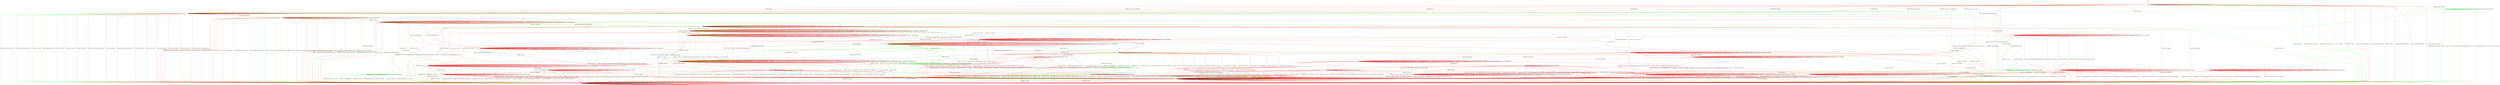 digraph "" {
	graph ["Incoming time"=0.08094048500061035,
		"Outgoing time"=0.15186810493469238,
		Output="{'States': 36, 'Transitions': 837, 'Filename': '../results/ssh/OpenSSH-DropBear-z3-5.dot'}",
		Reference="{'States': 32, 'Transitions': 683, 'Filename': '../subjects/ssh/OpenSSH.dot'}",
		Solver=z3,
		Updated="{'States': 18, 'Transitions': 222, 'Filename': '../subjects/ssh/DropBear.dot'}",
		"f-measure"=0.15027624309392265,
		precision=0.3063063063063063,
		recall=0.09956076134699854
	];
	a -> a	[key=0,
		label="CH_CLOSE / CH_NONE"];
	a -> a	[key=1,
		label="CH_REQUEST_PTY / CH_NONE"];
	a -> a	[key=2,
		label="CH_EOF / CH_NONE"];
	a -> a	[key=3,
		label="CH_DATA / CH_NONE"];
	a -> a	[key=4,
		color=red,
		label="CH_WINDOW_ADJUST / CH_NONE"];
	a -> a	[key=5,
		color=red,
		label="CH_EXTENDED_DATA / CH_NONE"];
	a -> d	[key=0,
		color=green,
		label="CH_OPEN / KEXINIT"];
	a -> d	[key=1,
		color=red,
		label="CH_OPEN / KEXINIT+DISCONNECT"];
	a -> i	[key=0,
		label="KEXINIT / KEXINIT"];
	a -> i	[key=1,
		color=green,
		label="KEX30 / KEXINIT+UNIMPLEMENTED"];
	a -> i	[key=2,
		color=green,
		label="NEWKEYS / KEXINIT+UNIMPLEMENTED"];
	a -> i	[key=3,
		color=red,
		label="SERVICE_REQUEST_AUTH / KEXINIT"];
	a -> i	[key=4,
		color=red,
		label="DEBUG / KEXINIT"];
	a -> i	[key=5,
		color=red,
		label="SERVICE_REQUEST_CONN / KEXINIT"];
	a -> i	[key=6,
		color=red,
		label="KEX30 / KEXINIT"];
	a -> i	[key=7,
		color=red,
		label="IGNORE / KEXINIT"];
	a -> i	[key=8,
		color=red,
		label="UNIMPLEMENTED / KEXINIT"];
	a -> j	[key=0,
		color=red,
		label="REKEY / KEXINIT|KEX31+NEWKEYS|NO_RESP"];
	a -> k	[key=0,
		color=green,
		label="UA_PK_NOK / KEXINIT"];
	a -> k	[key=1,
		color=green,
		label="SERVICE_REQUEST_AUTH / KEXINIT"];
	a -> k	[key=2,
		color=green,
		label="SERVICE_REQUEST_CONN / KEXINIT"];
	a -> k	[key=3,
		color=green,
		label="UA_PK_OK / KEXINIT"];
	a -> k	[key=4,
		color=red,
		label="DISCONNECT / KEXINIT"];
	a -> k	[key=5,
		color=red,
		label="UA_PK_OK / KEXINIT+DISCONNECT"];
	a -> k	[key=6,
		color=red,
		label="UA_NONE / KEXINIT+DISCONNECT"];
	a -> k	[key=7,
		color=red,
		label="NEWKEYS / KEXINIT"];
	a -> k	[key=8,
		color=red,
		label="UA_PK_NOK / KEXINIT+DISCONNECT"];
	a -> k	[key=9,
		color=red,
		label="UA_PW_OK / KEXINIT+DISCONNECT"];
	a -> k	[key=10,
		color=red,
		label="UA_PW_NOK / KEXINIT+DISCONNECT"];
	o	[color=green];
	a -> o	[key=0,
		color=green,
		label="KEXINIT_PROCEED / KEXINIT"];
	b -> a	[key=0];
	c -> c	[key=0,
		label="CH_CLOSE / CH_NONE"];
	c -> c	[key=1,
		label="CH_REQUEST_PTY / CH_NONE"];
	c -> c	[key=2,
		label="CH_EOF / CH_NONE"];
	c -> c	[key=3,
		label="CH_DATA / CH_NONE"];
	c -> c	[key=4,
		color=green,
		label="KEX30 / UNIMPLEMENTED"];
	c -> c	[key=5,
		color=red,
		label="CH_WINDOW_ADJUST / CH_NONE"];
	c -> c	[key=6,
		color=red,
		label="DEBUG / NO_RESP"];
	c -> c	[key=7,
		color=red,
		label="CH_EXTENDED_DATA / CH_NONE"];
	c -> c	[key=8,
		color=red,
		label="IGNORE / NO_RESP"];
	c -> c	[key=9,
		color=red,
		label="UNIMPLEMENTED / NO_RESP"];
	c -> d	[key=0,
		color=green,
		label="CH_OPEN / NO_CONN"];
	c -> d	[key=1,
		color=red,
		label="CH_OPEN / DISCONNECT"];
	c -> j	[key=0,
		label="NEWKEYS / NO_RESP"];
	c -> k	[key=0,
		color=green,
		label="UA_PK_NOK / NO_CONN"];
	c -> k	[key=1,
		color=green,
		label="SERVICE_REQUEST_AUTH / NO_CONN"];
	c -> k	[key=2,
		color=green,
		label="SERVICE_REQUEST_CONN / NO_CONN"];
	c -> k	[key=3,
		color=green,
		label="UA_PK_OK / NO_CONN"];
	c -> k	[key=4,
		color=green,
		label="KEXINIT_PROCEED / NO_CONN"];
	c -> k	[key=5,
		color=green,
		label="KEXINIT / NO_CONN"];
	c -> k	[key=6,
		color=red,
		label="DISCONNECT / NO_CONN"];
	c -> k	[key=7,
		color=red,
		label="KEXINIT / DISCONNECT"];
	c -> k	[key=8,
		color=red,
		label="SERVICE_REQUEST_AUTH / DISCONNECT"];
	c -> k	[key=9,
		color=red,
		label="UA_PK_OK / DISCONNECT"];
	c -> k	[key=10,
		color=red,
		label="SERVICE_REQUEST_CONN / DISCONNECT"];
	c -> k	[key=11,
		color=red,
		label="UA_NONE / DISCONNECT"];
	c -> k	[key=12,
		color=red,
		label="UA_PK_NOK / DISCONNECT"];
	c -> k	[key=13,
		color=red,
		label="KEX30 / DISCONNECT"];
	c -> k	[key=14,
		color=red,
		label="UA_PW_OK / DISCONNECT"];
	c -> k	[key=15,
		color=red,
		label="UA_PW_NOK / DISCONNECT"];
	c -> k	[key=16,
		color=red,
		label="REKEY / DISCONNECT|NO_CONN|NO_CONN"];
	d -> d	[key=0,
		label="KEXINIT / NO_CONN"];
	d -> d	[key=1,
		label="SERVICE_REQUEST_AUTH / NO_CONN"];
	d -> d	[key=2,
		label="UA_PK_OK / NO_CONN"];
	d -> d	[key=3,
		label="SERVICE_REQUEST_CONN / NO_CONN"];
	d -> d	[key=4,
		label="NEWKEYS / NO_CONN"];
	d -> d	[key=5,
		label="UA_PK_NOK / NO_CONN"];
	d -> d	[key=6,
		label="CH_OPEN / CH_MAX"];
	d -> d	[key=7,
		label="CH_REQUEST_PTY / NO_CONN"];
	d -> d	[key=8,
		label="KEX30 / NO_CONN"];
	d -> d	[key=9,
		label="CH_EOF / NO_CONN"];
	d -> d	[key=10,
		label="CH_DATA / NO_CONN"];
	d -> d	[key=11,
		color=green,
		label="KEXINIT_PROCEED / NO_CONN"];
	d -> d	[key=12,
		color=red,
		label="DISCONNECT / NO_CONN"];
	d -> d	[key=13,
		color=red,
		label="CH_WINDOW_ADJUST / NO_CONN"];
	d -> d	[key=14,
		color=red,
		label="DEBUG / NO_CONN"];
	d -> d	[key=15,
		color=red,
		label="UA_NONE / NO_CONN"];
	d -> d	[key=16,
		color=red,
		label="CH_EXTENDED_DATA / NO_CONN"];
	d -> d	[key=17,
		color=red,
		label="IGNORE / NO_CONN"];
	d -> d	[key=18,
		color=red,
		label="UNIMPLEMENTED / NO_CONN"];
	d -> d	[key=19,
		color=red,
		label="UA_PW_OK / NO_CONN"];
	d -> d	[key=20,
		color=red,
		label="UA_PW_NOK / NO_CONN"];
	d -> d	[key=21,
		color=red,
		label="REKEY / NO_CONN|NO_CONN|NO_CONN"];
	d -> k	[key=0,
		label="CH_CLOSE / NO_CONN"];
	e -> d	[key=0,
		label="NEWKEYS / NO_CONN"];
	e -> d	[key=1,
		color=green,
		label="KEX30 / NO_CONN"];
	e -> d	[key=2,
		color=red,
		label="DISCONNECT / NO_CONN"];
	e -> e	[key=0,
		label="CH_OPEN / CH_MAX"];
	e -> e	[key=1,
		label="CH_DATA / NO_RESP"];
	e -> e	[key=2,
		color=green,
		label="UA_PK_NOK / NO_RESP"];
	e -> e	[key=3,
		color=green,
		label="SERVICE_REQUEST_AUTH / SERVICE_ACCEPT"];
	e -> e	[key=4,
		color=green,
		label="SERVICE_REQUEST_CONN / SERVICE_ACCEPT"];
	e -> e	[key=5,
		color=green,
		label="UA_PK_OK / NO_RESP"];
	e -> e	[key=6,
		color=red,
		label="SERVICE_REQUEST_AUTH / NO_RESP"];
	e -> e	[key=7,
		color=red,
		label="CH_WINDOW_ADJUST / NO_RESP"];
	e -> e	[key=8,
		color=red,
		label="DEBUG / NO_RESP"];
	e -> e	[key=9,
		color=red,
		label="UA_PK_OK / UNIMPLEMENTED"];
	e -> e	[key=10,
		color=red,
		label="SERVICE_REQUEST_CONN / NO_RESP"];
	e -> e	[key=11,
		color=red,
		label="UA_NONE / UNIMPLEMENTED"];
	e -> e	[key=12,
		color=red,
		label="CH_EXTENDED_DATA / NO_RESP"];
	e -> e	[key=13,
		color=red,
		label="UA_PK_NOK / UNIMPLEMENTED"];
	e -> e	[key=14,
		color=red,
		label="KEX30 / NO_RESP"];
	e -> e	[key=15,
		color=red,
		label="IGNORE / NO_RESP"];
	e -> e	[key=16,
		color=red,
		label="CH_EOF / NO_RESP"];
	e -> e	[key=17,
		color=red,
		label="UNIMPLEMENTED / NO_RESP"];
	e -> e	[key=18,
		color=red,
		label="UA_PW_OK / UNIMPLEMENTED"];
	e -> e	[key=19,
		color=red,
		label="UA_PW_NOK / UNIMPLEMENTED"];
	e -> e	[key=20,
		color=red,
		label="REKEY / KEXINIT|KEX31+NEWKEYS|NO_RESP"];
	e -> f	[key=0,
		color=green,
		label="CH_REQUEST_PTY / CH_SUCCESS"];
	e -> g	[key=0,
		color=green,
		label="CH_CLOSE / CH_EOF"];
	e -> l	[key=0,
		color=red,
		label="CH_REQUEST_PTY / CH_SUCCESS"];
	e -> m	[key=0,
		color=green,
		label="CH_EOF / CH_EOF"];
	e -> n	[key=0,
		color=green,
		label="KEXINIT / KEXINIT"];
	r	[color=green];
	e -> r	[key=0,
		color=green,
		label="KEXINIT_PROCEED / KEXINIT"];
	z	[color=red];
	e -> z	[key=0,
		color=red,
		label="CH_CLOSE / CH_CLOSE"];
	ff	[color=red];
	e -> ff	[key=0,
		color=red,
		label="KEXINIT / KEXINIT"];
	f -> d	[key=0,
		label="NEWKEYS / NO_CONN"];
	f -> d	[key=1,
		color=green,
		label="KEX30 / NO_CONN"];
	f -> d	[key=2,
		color=green,
		label="CH_REQUEST_PTY / NO_CONN"];
	f -> d	[key=3,
		color=red,
		label="DISCONNECT / NO_CONN"];
	f -> d	[key=4,
		color=red,
		label="CH_REQUEST_PTY / DISCONNECT"];
	f -> f	[key=0,
		label="CH_OPEN / CH_MAX"];
	f -> f	[key=1,
		label="CH_DATA / NO_RESP"];
	f -> f	[key=2,
		color=green,
		label="UA_PK_NOK / NO_RESP"];
	f -> f	[key=3,
		color=green,
		label="SERVICE_REQUEST_AUTH / SERVICE_ACCEPT"];
	f -> f	[key=4,
		color=green,
		label="SERVICE_REQUEST_CONN / SERVICE_ACCEPT"];
	f -> f	[key=5,
		color=green,
		label="UA_PK_OK / NO_RESP"];
	f -> f	[key=6,
		color=red,
		label="SERVICE_REQUEST_AUTH / UNIMPLEMENTED"];
	f -> f	[key=7,
		color=red,
		label="CH_WINDOW_ADJUST / NO_RESP"];
	f -> f	[key=8,
		color=red,
		label="DEBUG / NO_RESP"];
	f -> f	[key=9,
		color=red,
		label="UA_PK_OK / UNIMPLEMENTED"];
	f -> f	[key=10,
		color=red,
		label="SERVICE_REQUEST_CONN / UNIMPLEMENTED"];
	f -> f	[key=11,
		color=red,
		label="UA_NONE / UNIMPLEMENTED"];
	f -> f	[key=12,
		color=red,
		label="CH_EXTENDED_DATA / NO_RESP"];
	f -> f	[key=13,
		color=red,
		label="UA_PK_NOK / UNIMPLEMENTED"];
	f -> f	[key=14,
		color=red,
		label="KEX30 / UNIMPLEMENTED"];
	f -> f	[key=15,
		color=red,
		label="IGNORE / NO_RESP"];
	f -> f	[key=16,
		color=red,
		label="CH_EOF / NO_RESP"];
	f -> f	[key=17,
		color=red,
		label="UNIMPLEMENTED / NO_RESP"];
	f -> f	[key=18,
		color=red,
		label="UA_PW_OK / UNIMPLEMENTED"];
	f -> f	[key=19,
		color=red,
		label="UA_PW_NOK / UNIMPLEMENTED"];
	f -> g	[key=0,
		color=green,
		label="CH_CLOSE / CH_EOF"];
	f -> l	[key=0,
		color=green,
		label="CH_EOF / CH_EOF"];
	f -> l	[key=1,
		color=red,
		label="REKEY / KEXINIT|KEX31+NEWKEYS|NO_RESP"];
	f -> n	[key=0,
		label="KEXINIT / KEXINIT"];
	f -> r	[key=0,
		color=green,
		label="KEXINIT_PROCEED / KEXINIT"];
	t	[color=red];
	f -> t	[key=0,
		color=red,
		label="CH_CLOSE / CH_CLOSE"];
	g -> e	[key=0,
		color=green,
		label="CH_OPEN / CH_OPEN_SUCCESS"];
	g -> g	[key=0,
		label="SERVICE_REQUEST_AUTH / SERVICE_ACCEPT"];
	g -> g	[key=1,
		label="CH_CLOSE / CH_NONE"];
	g -> g	[key=2,
		label="CH_REQUEST_PTY / CH_NONE"];
	g -> g	[key=3,
		label="CH_EOF / CH_NONE"];
	g -> g	[key=4,
		label="CH_DATA / CH_NONE"];
	g -> g	[key=5,
		color=green,
		label="UA_PK_NOK / NO_RESP"];
	g -> g	[key=6,
		color=green,
		label="SERVICE_REQUEST_CONN / SERVICE_ACCEPT"];
	g -> g	[key=7,
		color=green,
		label="UA_PK_OK / NO_RESP"];
	g -> g	[key=8,
		color=red,
		label="KEXINIT / UNIMPLEMENTED"];
	g -> g	[key=9,
		color=red,
		label="CH_WINDOW_ADJUST / CH_NONE"];
	g -> g	[key=10,
		color=red,
		label="DEBUG / NO_RESP"];
	g -> g	[key=11,
		color=red,
		label="CH_EXTENDED_DATA / CH_NONE"];
	g -> g	[key=12,
		color=red,
		label="KEX30 / UNIMPLEMENTED"];
	g -> g	[key=13,
		color=red,
		label="IGNORE / NO_RESP"];
	g -> g	[key=14,
		color=red,
		label="UNIMPLEMENTED / NO_RESP"];
	g -> k	[key=0,
		label="NEWKEYS / NO_CONN"];
	g -> k	[key=1,
		color=green,
		label="KEX30 / NO_CONN"];
	g -> k	[key=2,
		color=red,
		label="DISCONNECT / NO_CONN"];
	g -> k	[key=3,
		color=red,
		label="SERVICE_REQUEST_CONN / DISCONNECT"];
	g -> k	[key=4,
		color=red,
		label="REKEY / UNIMPLEMENTED|UNIMPLEMENTED|NO_CONN"];
	p	[color=green];
	g -> p	[key=0,
		color=green,
		label="KEXINIT_PROCEED / KEXINIT"];
	q	[color=green];
	g -> q	[key=0,
		color=green,
		label="KEXINIT / KEXINIT"];
	g -> t	[key=0,
		color=red,
		label="UA_PK_OK / UA_SUCCESS"];
	g -> t	[key=1,
		color=red,
		label="UA_PW_OK / UA_SUCCESS"];
	u	[color=red];
	g -> u	[key=0,
		color=red,
		label="UA_PW_NOK / UA_FAILURE"];
	v	[color=red];
	g -> v	[key=0,
		color=red,
		label="UA_NONE / UA_FAILURE"];
	w	[color=red];
	g -> w	[key=0,
		color=red,
		label="UA_PK_NOK / UA_FAILURE"];
	x	[color=red];
	g -> x	[key=0,
		color=red,
		label="CH_OPEN / UNIMPLEMENTED"];
	h -> d	[key=0,
		color=green,
		label="UA_PK_NOK / NO_CONN"];
	h -> d	[key=1,
		color=green,
		label="SERVICE_REQUEST_AUTH / NO_CONN"];
	h -> d	[key=2,
		color=green,
		label="SERVICE_REQUEST_CONN / NO_CONN"];
	h -> d	[key=3,
		color=green,
		label="CH_REQUEST_PTY / NO_CONN"];
	h -> d	[key=4,
		color=green,
		label="CH_DATA / NO_CONN"];
	h -> d	[key=5,
		color=green,
		label="UA_PK_OK / NO_CONN"];
	h -> d	[key=6,
		color=green,
		label="KEXINIT_PROCEED / NO_CONN"];
	h -> d	[key=7,
		color=green,
		label="KEXINIT / NO_CONN"];
	h -> d	[key=8,
		color=green,
		label="CH_EOF / NO_CONN"];
	h -> d	[key=9,
		color=red,
		label="DISCONNECT / NO_CONN"];
	h -> d	[key=10,
		color=red,
		label="KEXINIT / DISCONNECT"];
	h -> d	[key=11,
		color=red,
		label="SERVICE_REQUEST_AUTH / DISCONNECT"];
	h -> d	[key=12,
		color=red,
		label="CH_WINDOW_ADJUST / DISCONNECT"];
	h -> d	[key=13,
		color=red,
		label="UA_PK_OK / DISCONNECT"];
	h -> d	[key=14,
		color=red,
		label="SERVICE_REQUEST_CONN / DISCONNECT"];
	h -> d	[key=15,
		color=red,
		label="UA_NONE / DISCONNECT"];
	h -> d	[key=16,
		color=red,
		label="CH_EXTENDED_DATA / DISCONNECT"];
	h -> d	[key=17,
		color=red,
		label="UA_PK_NOK / DISCONNECT"];
	h -> d	[key=18,
		color=red,
		label="CH_REQUEST_PTY / DISCONNECT"];
	h -> d	[key=19,
		color=red,
		label="KEX30 / DISCONNECT"];
	h -> d	[key=20,
		color=red,
		label="CH_EOF / DISCONNECT"];
	h -> d	[key=21,
		color=red,
		label="CH_DATA / DISCONNECT"];
	h -> d	[key=22,
		color=red,
		label="UA_PW_OK / DISCONNECT"];
	h -> d	[key=23,
		color=red,
		label="UA_PW_NOK / DISCONNECT"];
	h -> d	[key=24,
		color=red,
		label="REKEY / DISCONNECT|NO_CONN|NO_CONN"];
	h -> e	[key=0,
		label="NEWKEYS / NO_RESP"];
	h -> h	[key=0,
		label="CH_OPEN / CH_MAX"];
	h -> h	[key=1,
		color=green,
		label="KEX30 / UNIMPLEMENTED"];
	h -> h	[key=2,
		color=red,
		label="DEBUG / NO_RESP"];
	h -> h	[key=3,
		color=red,
		label="IGNORE / NO_RESP"];
	h -> h	[key=4,
		color=red,
		label="UNIMPLEMENTED / NO_RESP"];
	h -> k	[key=0,
		color=green,
		label="CH_CLOSE / NO_CONN"];
	h -> k	[key=1,
		color=red,
		label="CH_CLOSE / DISCONNECT"];
	i -> c	[key=0,
		label="KEX30 / KEX31+NEWKEYS"];
	i -> d	[key=0,
		color=green,
		label="CH_OPEN / NO_CONN"];
	i -> d	[key=1,
		color=red,
		label="CH_OPEN / DISCONNECT"];
	i -> i	[key=0,
		label="CH_CLOSE / CH_NONE"];
	i -> i	[key=1,
		label="CH_REQUEST_PTY / CH_NONE"];
	i -> i	[key=2,
		label="CH_EOF / CH_NONE"];
	i -> i	[key=3,
		label="CH_DATA / CH_NONE"];
	i -> i	[key=4,
		color=green,
		label="NEWKEYS / UNIMPLEMENTED"];
	i -> i	[key=5,
		color=red,
		label="CH_WINDOW_ADJUST / CH_NONE"];
	i -> i	[key=6,
		color=red,
		label="DEBUG / NO_RESP"];
	i -> i	[key=7,
		color=red,
		label="CH_EXTENDED_DATA / CH_NONE"];
	i -> i	[key=8,
		color=red,
		label="IGNORE / NO_RESP"];
	i -> i	[key=9,
		color=red,
		label="UNIMPLEMENTED / NO_RESP"];
	i -> k	[key=0,
		color=green,
		label="UA_PK_NOK / NO_CONN"];
	i -> k	[key=1,
		color=green,
		label="SERVICE_REQUEST_AUTH / NO_CONN"];
	i -> k	[key=2,
		color=green,
		label="SERVICE_REQUEST_CONN / NO_CONN"];
	i -> k	[key=3,
		color=green,
		label="UA_PK_OK / NO_CONN"];
	i -> k	[key=4,
		color=green,
		label="KEXINIT_PROCEED / NO_CONN"];
	i -> k	[key=5,
		color=green,
		label="KEXINIT / NO_CONN"];
	i -> k	[key=6,
		color=red,
		label="DISCONNECT / NO_CONN"];
	i -> k	[key=7,
		color=red,
		label="KEXINIT / DISCONNECT"];
	i -> k	[key=8,
		color=red,
		label="SERVICE_REQUEST_AUTH / DISCONNECT"];
	i -> k	[key=9,
		color=red,
		label="UA_PK_OK / DISCONNECT"];
	i -> k	[key=10,
		color=red,
		label="SERVICE_REQUEST_CONN / DISCONNECT"];
	i -> k	[key=11,
		color=red,
		label="UA_NONE / DISCONNECT"];
	i -> k	[key=12,
		color=red,
		label="NEWKEYS / NO_CONN"];
	i -> k	[key=13,
		color=red,
		label="UA_PK_NOK / DISCONNECT"];
	i -> k	[key=14,
		color=red,
		label="UA_PW_OK / DISCONNECT"];
	i -> k	[key=15,
		color=red,
		label="UA_PW_NOK / DISCONNECT"];
	i -> k	[key=16,
		color=red,
		label="REKEY / DISCONNECT|NO_CONN|NO_CONN"];
	j -> d	[key=0,
		color=green,
		label="CH_OPEN / NO_CONN"];
	j -> g	[key=0,
		color=green,
		label="UA_PK_OK / UA_SUCCESS"];
	j -> g	[key=1,
		color=red,
		label="SERVICE_REQUEST_AUTH / SERVICE_ACCEPT"];
	j -> j	[key=0,
		label="CH_CLOSE / CH_NONE"];
	j -> j	[key=1,
		label="CH_REQUEST_PTY / CH_NONE"];
	j -> j	[key=2,
		label="CH_EOF / CH_NONE"];
	j -> j	[key=3,
		label="CH_DATA / CH_NONE"];
	j -> j	[key=4,
		color=green,
		label="UA_PK_NOK / UA_FAILURE"];
	j -> j	[key=5,
		color=green,
		label="SERVICE_REQUEST_AUTH / SERVICE_ACCEPT"];
	j -> j	[key=6,
		color=red,
		label="KEXINIT / UNIMPLEMENTED"];
	j -> j	[key=7,
		color=red,
		label="CH_WINDOW_ADJUST / CH_NONE"];
	j -> j	[key=8,
		color=red,
		label="DEBUG / NO_RESP"];
	j -> j	[key=9,
		color=red,
		label="UA_PK_OK / UNIMPLEMENTED"];
	j -> j	[key=10,
		color=red,
		label="UA_NONE / UNIMPLEMENTED"];
	j -> j	[key=11,
		color=red,
		label="CH_EXTENDED_DATA / CH_NONE"];
	j -> j	[key=12,
		color=red,
		label="UA_PK_NOK / UNIMPLEMENTED"];
	j -> j	[key=13,
		color=red,
		label="KEX30 / UNIMPLEMENTED"];
	j -> j	[key=14,
		color=red,
		label="IGNORE / NO_RESP"];
	j -> j	[key=15,
		color=red,
		label="UNIMPLEMENTED / NO_RESP"];
	j -> j	[key=16,
		color=red,
		label="UA_PW_OK / UNIMPLEMENTED"];
	j -> j	[key=17,
		color=red,
		label="UA_PW_NOK / UNIMPLEMENTED"];
	j -> k	[key=0,
		label="NEWKEYS / NO_CONN"];
	j -> k	[key=1,
		color=green,
		label="KEX30 / NO_CONN"];
	j -> k	[key=2,
		color=green,
		label="SERVICE_REQUEST_CONN / NO_CONN"];
	j -> k	[key=3,
		color=red,
		label="DISCONNECT / NO_CONN"];
	j -> k	[key=4,
		color=red,
		label="SERVICE_REQUEST_CONN / DISCONNECT"];
	j -> k	[key=5,
		color=red,
		label="REKEY / UNIMPLEMENTED|UNIMPLEMENTED|NO_CONN"];
	j -> p	[key=0,
		color=green,
		label="KEXINIT_PROCEED / KEXINIT"];
	j -> q	[key=0,
		color=green,
		label="KEXINIT / KEXINIT"];
	s	[color=red];
	j -> s	[key=0,
		color=red,
		label="CH_OPEN / UNIMPLEMENTED"];
	k -> d	[key=0,
		label="CH_OPEN / NO_CONN"];
	k -> k	[key=0,
		label="KEXINIT / NO_CONN"];
	k -> k	[key=1,
		label="SERVICE_REQUEST_AUTH / NO_CONN"];
	k -> k	[key=2,
		label="UA_PK_OK / NO_CONN"];
	k -> k	[key=3,
		label="SERVICE_REQUEST_CONN / NO_CONN"];
	k -> k	[key=4,
		label="NEWKEYS / NO_CONN"];
	k -> k	[key=5,
		label="UA_PK_NOK / NO_CONN"];
	k -> k	[key=6,
		label="CH_CLOSE / CH_NONE"];
	k -> k	[key=7,
		label="CH_REQUEST_PTY / CH_NONE"];
	k -> k	[key=8,
		label="KEX30 / NO_CONN"];
	k -> k	[key=9,
		label="CH_EOF / CH_NONE"];
	k -> k	[key=10,
		label="CH_DATA / CH_NONE"];
	k -> k	[key=11,
		color=green,
		label="KEXINIT_PROCEED / NO_CONN"];
	k -> k	[key=12,
		color=red,
		label="DISCONNECT / NO_CONN"];
	k -> k	[key=13,
		color=red,
		label="CH_WINDOW_ADJUST / CH_NONE"];
	k -> k	[key=14,
		color=red,
		label="DEBUG / NO_CONN"];
	k -> k	[key=15,
		color=red,
		label="UA_NONE / NO_CONN"];
	k -> k	[key=16,
		color=red,
		label="CH_EXTENDED_DATA / CH_NONE"];
	k -> k	[key=17,
		color=red,
		label="IGNORE / NO_CONN"];
	k -> k	[key=18,
		color=red,
		label="UNIMPLEMENTED / NO_CONN"];
	k -> k	[key=19,
		color=red,
		label="UA_PW_OK / NO_CONN"];
	k -> k	[key=20,
		color=red,
		label="UA_PW_NOK / NO_CONN"];
	k -> k	[key=21,
		color=red,
		label="REKEY / NO_CONN|NO_CONN|NO_CONN"];
	l -> d	[key=0,
		label="NEWKEYS / NO_CONN"];
	l -> d	[key=1,
		color=green,
		label="KEX30 / NO_CONN"];
	l -> d	[key=2,
		color=green,
		label="CH_REQUEST_PTY / NO_CONN"];
	l -> d	[key=3,
		color=green,
		label="CH_DATA / NO_CONN"];
	l -> d	[key=4,
		color=red,
		label="DISCONNECT / NO_CONN"];
	l -> d	[key=5,
		color=red,
		label="CH_REQUEST_PTY / DISCONNECT"];
	l -> g	[key=0,
		color=green,
		label="CH_CLOSE / NO_RESP"];
	l -> l	[key=0,
		label="CH_OPEN / CH_MAX"];
	l -> l	[key=1,
		label="CH_EOF / NO_RESP"];
	l -> l	[key=2,
		color=green,
		label="UA_PK_NOK / NO_RESP"];
	l -> l	[key=3,
		color=green,
		label="SERVICE_REQUEST_AUTH / SERVICE_ACCEPT"];
	l -> l	[key=4,
		color=green,
		label="SERVICE_REQUEST_CONN / SERVICE_ACCEPT"];
	l -> l	[key=5,
		color=green,
		label="UA_PK_OK / NO_RESP"];
	l -> l	[key=6,
		color=red,
		label="SERVICE_REQUEST_AUTH / NO_RESP"];
	l -> l	[key=7,
		color=red,
		label="CH_WINDOW_ADJUST / NO_RESP"];
	l -> l	[key=8,
		color=red,
		label="DEBUG / NO_RESP"];
	l -> l	[key=9,
		color=red,
		label="UA_PK_OK / UNIMPLEMENTED"];
	l -> l	[key=10,
		color=red,
		label="SERVICE_REQUEST_CONN / NO_RESP"];
	l -> l	[key=11,
		color=red,
		label="UA_NONE / UNIMPLEMENTED"];
	l -> l	[key=12,
		color=red,
		label="CH_EXTENDED_DATA / NO_RESP"];
	l -> l	[key=13,
		color=red,
		label="UA_PK_NOK / UNIMPLEMENTED"];
	l -> l	[key=14,
		color=red,
		label="KEX30 / NO_RESP"];
	l -> l	[key=15,
		color=red,
		label="IGNORE / NO_RESP"];
	l -> l	[key=16,
		color=red,
		label="CH_DATA / NO_RESP"];
	l -> l	[key=17,
		color=red,
		label="UNIMPLEMENTED / NO_RESP"];
	l -> l	[key=18,
		color=red,
		label="UA_PW_OK / UNIMPLEMENTED"];
	l -> l	[key=19,
		color=red,
		label="UA_PW_NOK / UNIMPLEMENTED"];
	l -> l	[key=20,
		color=red,
		label="REKEY / KEXINIT|KEX31+NEWKEYS|NO_RESP"];
	l -> n	[key=0,
		label="KEXINIT / KEXINIT"];
	l -> r	[key=0,
		color=green,
		label="KEXINIT_PROCEED / KEXINIT"];
	l -> z	[key=0,
		color=red,
		label="CH_CLOSE / CH_CLOSE"];
	m -> d	[key=0,
		label="NEWKEYS / NO_CONN"];
	m -> d	[key=1,
		color=green,
		label="KEX30 / NO_CONN"];
	m -> d	[key=2,
		color=green,
		label="CH_DATA / NO_CONN"];
	m -> d	[key=3,
		color=red,
		label="DISCONNECT / NO_CONN"];
	m -> e	[key=0,
		color=red,
		label="REKEY / KEXINIT|KEX31+NEWKEYS|NO_RESP"];
	m -> f	[key=0,
		color=red,
		label="CH_REQUEST_PTY / CH_SUCCESS"];
	m -> g	[key=0,
		color=green,
		label="CH_CLOSE / NO_RESP"];
	m -> l	[key=0,
		color=green,
		label="CH_REQUEST_PTY / CH_SUCCESS"];
	m -> m	[key=0,
		label="CH_OPEN / CH_MAX"];
	m -> m	[key=1,
		label="CH_EOF / NO_RESP"];
	m -> m	[key=2,
		color=green,
		label="UA_PK_NOK / NO_RESP"];
	m -> m	[key=3,
		color=green,
		label="SERVICE_REQUEST_AUTH / SERVICE_ACCEPT"];
	m -> m	[key=4,
		color=green,
		label="SERVICE_REQUEST_CONN / SERVICE_ACCEPT"];
	m -> m	[key=5,
		color=green,
		label="UA_PK_OK / NO_RESP"];
	m -> m	[key=6,
		color=red,
		label="SERVICE_REQUEST_AUTH / UNIMPLEMENTED"];
	m -> m	[key=7,
		color=red,
		label="CH_WINDOW_ADJUST / NO_RESP"];
	m -> m	[key=8,
		color=red,
		label="DEBUG / NO_RESP"];
	m -> m	[key=9,
		color=red,
		label="UA_PK_OK / UNIMPLEMENTED"];
	m -> m	[key=10,
		color=red,
		label="SERVICE_REQUEST_CONN / UNIMPLEMENTED"];
	m -> m	[key=11,
		color=red,
		label="UA_NONE / UNIMPLEMENTED"];
	m -> m	[key=12,
		color=red,
		label="CH_EXTENDED_DATA / NO_RESP"];
	m -> m	[key=13,
		color=red,
		label="UA_PK_NOK / UNIMPLEMENTED"];
	m -> m	[key=14,
		color=red,
		label="KEX30 / UNIMPLEMENTED"];
	m -> m	[key=15,
		color=red,
		label="IGNORE / NO_RESP"];
	m -> m	[key=16,
		color=red,
		label="CH_DATA / NO_RESP"];
	m -> m	[key=17,
		color=red,
		label="UNIMPLEMENTED / NO_RESP"];
	m -> m	[key=18,
		color=red,
		label="UA_PW_OK / UNIMPLEMENTED"];
	m -> m	[key=19,
		color=red,
		label="UA_PW_NOK / UNIMPLEMENTED"];
	m -> n	[key=0,
		color=green,
		label="KEXINIT / KEXINIT"];
	m -> r	[key=0,
		color=green,
		label="KEXINIT_PROCEED / KEXINIT"];
	m -> t	[key=0,
		color=red,
		label="CH_CLOSE / CH_CLOSE"];
	m -> ff	[key=0,
		color=red,
		label="KEXINIT / KEXINIT"];
	n -> d	[key=0,
		color=green,
		label="UA_PK_NOK / NO_CONN"];
	n -> d	[key=1,
		color=green,
		label="SERVICE_REQUEST_AUTH / NO_CONN"];
	n -> d	[key=2,
		color=green,
		label="SERVICE_REQUEST_CONN / NO_CONN"];
	n -> d	[key=3,
		color=green,
		label="NEWKEYS / UNIMPLEMENTED"];
	n -> d	[key=4,
		color=green,
		label="CH_REQUEST_PTY / NO_CONN"];
	n -> d	[key=5,
		color=green,
		label="CH_DATA / NO_CONN"];
	n -> d	[key=6,
		color=green,
		label="UA_PK_OK / NO_CONN"];
	n -> d	[key=7,
		color=green,
		label="KEXINIT_PROCEED / NO_CONN"];
	n -> d	[key=8,
		color=green,
		label="KEXINIT / NO_CONN"];
	n -> d	[key=9,
		color=green,
		label="CH_EOF / NO_CONN"];
	n -> d	[key=10,
		color=red,
		label="DISCONNECT / NO_CONN"];
	n -> d	[key=11,
		color=red,
		label="KEXINIT / DISCONNECT"];
	n -> d	[key=12,
		color=red,
		label="SERVICE_REQUEST_AUTH / DISCONNECT"];
	n -> d	[key=13,
		color=red,
		label="CH_WINDOW_ADJUST / DISCONNECT"];
	n -> d	[key=14,
		color=red,
		label="UA_PK_OK / DISCONNECT"];
	n -> d	[key=15,
		color=red,
		label="SERVICE_REQUEST_CONN / DISCONNECT"];
	n -> d	[key=16,
		color=red,
		label="UA_NONE / DISCONNECT"];
	n -> d	[key=17,
		color=red,
		label="CH_EXTENDED_DATA / DISCONNECT"];
	n -> d	[key=18,
		color=red,
		label="NEWKEYS / NO_CONN"];
	n -> d	[key=19,
		color=red,
		label="UA_PK_NOK / DISCONNECT"];
	n -> d	[key=20,
		color=red,
		label="CH_REQUEST_PTY / DISCONNECT"];
	n -> d	[key=21,
		color=red,
		label="CH_EOF / DISCONNECT"];
	n -> d	[key=22,
		color=red,
		label="CH_DATA / DISCONNECT"];
	n -> d	[key=23,
		color=red,
		label="UA_PW_OK / DISCONNECT"];
	n -> d	[key=24,
		color=red,
		label="UA_PW_NOK / DISCONNECT"];
	n -> d	[key=25,
		color=red,
		label="REKEY / DISCONNECT|NO_CONN|NO_CONN"];
	n -> h	[key=0,
		color=green,
		label="KEX30 / KEX31+NEWKEYS"];
	n -> k	[key=0,
		color=green,
		label="CH_CLOSE / NO_CONN"];
	n -> k	[key=1,
		color=red,
		label="CH_CLOSE / DISCONNECT"];
	n -> n	[key=0,
		label="CH_OPEN / CH_MAX"];
	n -> n	[key=1,
		color=red,
		label="DEBUG / NO_RESP"];
	n -> n	[key=2,
		color=red,
		label="IGNORE / NO_RESP"];
	n -> n	[key=3,
		color=red,
		label="UNIMPLEMENTED / NO_RESP"];
	jj	[color=red];
	n -> jj	[key=0,
		color=red,
		label="KEX30 / KEX31+NEWKEYS"];
	o -> d	[key=0,
		color=green,
		label="CH_OPEN / NO_CONN"];
	o -> i	[key=0,
		color=green,
		label="KEX30 / NO_RESP"];
	o -> k	[key=0,
		color=green,
		label="UA_PK_NOK / NO_CONN"];
	o -> k	[key=1,
		color=green,
		label="SERVICE_REQUEST_AUTH / NO_CONN"];
	o -> k	[key=2,
		color=green,
		label="SERVICE_REQUEST_CONN / NO_CONN"];
	o -> k	[key=3,
		color=green,
		label="UA_PK_OK / NO_CONN"];
	o -> k	[key=4,
		color=green,
		label="KEXINIT_PROCEED / NO_CONN"];
	o -> k	[key=5,
		color=green,
		label="KEXINIT / NO_CONN"];
	o -> o	[key=0,
		color=green,
		label="NEWKEYS / UNIMPLEMENTED"];
	o -> o	[key=1,
		color=green,
		label="CH_REQUEST_PTY / CH_NONE"];
	o -> o	[key=2,
		color=green,
		label="CH_DATA / CH_NONE"];
	o -> o	[key=3,
		color=green,
		label="CH_CLOSE / CH_NONE"];
	o -> o	[key=4,
		color=green,
		label="CH_EOF / CH_NONE"];
	p -> d	[key=0,
		color=green,
		label="CH_OPEN / NO_CONN"];
	p -> k	[key=0,
		color=green,
		label="UA_PK_NOK / NO_CONN"];
	p -> k	[key=1,
		color=green,
		label="SERVICE_REQUEST_AUTH / NO_CONN"];
	p -> k	[key=2,
		color=green,
		label="SERVICE_REQUEST_CONN / NO_CONN"];
	p -> k	[key=3,
		color=green,
		label="NEWKEYS / UNIMPLEMENTED"];
	p -> k	[key=4,
		color=green,
		label="UA_PK_OK / NO_CONN"];
	p -> k	[key=5,
		color=green,
		label="KEXINIT_PROCEED / NO_CONN"];
	p -> k	[key=6,
		color=green,
		label="KEXINIT / NO_CONN"];
	p -> p	[key=0,
		color=green,
		label="CH_REQUEST_PTY / CH_NONE"];
	p -> p	[key=1,
		color=green,
		label="CH_DATA / CH_NONE"];
	p -> p	[key=2,
		color=green,
		label="CH_CLOSE / CH_NONE"];
	p -> p	[key=3,
		color=green,
		label="CH_EOF / CH_NONE"];
	p -> q	[key=0,
		color=green,
		label="KEX30 / NO_RESP"];
	q -> c	[key=0,
		color=green,
		label="KEX30 / KEX31+NEWKEYS"];
	q -> d	[key=0,
		color=green,
		label="CH_OPEN / NO_CONN"];
	q -> k	[key=0,
		color=green,
		label="UA_PK_NOK / NO_CONN"];
	q -> k	[key=1,
		color=green,
		label="SERVICE_REQUEST_AUTH / NO_CONN"];
	q -> k	[key=2,
		color=green,
		label="SERVICE_REQUEST_CONN / NO_CONN"];
	q -> k	[key=3,
		color=green,
		label="NEWKEYS / UNIMPLEMENTED"];
	q -> k	[key=4,
		color=green,
		label="UA_PK_OK / NO_CONN"];
	q -> k	[key=5,
		color=green,
		label="KEXINIT_PROCEED / NO_CONN"];
	q -> k	[key=6,
		color=green,
		label="KEXINIT / NO_CONN"];
	q -> q	[key=0,
		color=green,
		label="CH_REQUEST_PTY / CH_NONE"];
	q -> q	[key=1,
		color=green,
		label="CH_DATA / CH_NONE"];
	q -> q	[key=2,
		color=green,
		label="CH_CLOSE / CH_NONE"];
	q -> q	[key=3,
		color=green,
		label="CH_EOF / CH_NONE"];
	r -> d	[key=0,
		color=green,
		label="UA_PK_NOK / NO_CONN"];
	r -> d	[key=1,
		color=green,
		label="SERVICE_REQUEST_AUTH / NO_CONN"];
	r -> d	[key=2,
		color=green,
		label="SERVICE_REQUEST_CONN / NO_CONN"];
	r -> d	[key=3,
		color=green,
		label="NEWKEYS / UNIMPLEMENTED"];
	r -> d	[key=4,
		color=green,
		label="CH_REQUEST_PTY / NO_CONN"];
	r -> d	[key=5,
		color=green,
		label="CH_DATA / NO_CONN"];
	r -> d	[key=6,
		color=green,
		label="UA_PK_OK / NO_CONN"];
	r -> d	[key=7,
		color=green,
		label="KEXINIT_PROCEED / NO_CONN"];
	r -> d	[key=8,
		color=green,
		label="KEXINIT / NO_CONN"];
	r -> d	[key=9,
		color=green,
		label="CH_EOF / NO_CONN"];
	r -> k	[key=0,
		color=green,
		label="CH_CLOSE / NO_CONN"];
	r -> n	[key=0,
		color=green,
		label="KEX30 / NO_RESP"];
	r -> r	[key=0,
		color=green,
		label="CH_OPEN / CH_MAX"];
	s -> d	[key=0,
		color=red,
		label="DISCONNECT / NO_CONN"];
	s -> d	[key=1,
		color=red,
		label="SERVICE_REQUEST_CONN / DISCONNECT"];
	s -> d	[key=2,
		color=red,
		label="NEWKEYS / NO_CONN"];
	s -> d	[key=3,
		color=red,
		label="REKEY / UNIMPLEMENTED|UNIMPLEMENTED|NO_CONN"];
	s -> j	[key=0,
		color=red,
		label="CH_CLOSE / UNIMPLEMENTED"];
	s -> s	[key=0,
		color=red,
		label="KEXINIT / UNIMPLEMENTED"];
	s -> s	[key=1,
		color=red,
		label="CH_WINDOW_ADJUST / UNIMPLEMENTED"];
	s -> s	[key=2,
		color=red,
		label="DEBUG / NO_RESP"];
	s -> s	[key=3,
		color=red,
		label="UA_PK_OK / UNIMPLEMENTED"];
	s -> s	[key=4,
		color=red,
		label="UA_NONE / UNIMPLEMENTED"];
	s -> s	[key=5,
		color=red,
		label="CH_EXTENDED_DATA / UNIMPLEMENTED"];
	s -> s	[key=6,
		color=red,
		label="UA_PK_NOK / UNIMPLEMENTED"];
	s -> s	[key=7,
		color=red,
		label="CH_OPEN / CH_MAX"];
	s -> s	[key=8,
		color=red,
		label="CH_REQUEST_PTY / UNIMPLEMENTED"];
	s -> s	[key=9,
		color=red,
		label="KEX30 / UNIMPLEMENTED"];
	s -> s	[key=10,
		color=red,
		label="IGNORE / NO_RESP"];
	s -> s	[key=11,
		color=red,
		label="CH_EOF / UNIMPLEMENTED"];
	s -> s	[key=12,
		color=red,
		label="CH_DATA / UNIMPLEMENTED"];
	s -> s	[key=13,
		color=red,
		label="UNIMPLEMENTED / NO_RESP"];
	s -> s	[key=14,
		color=red,
		label="UA_PW_OK / UNIMPLEMENTED"];
	s -> s	[key=15,
		color=red,
		label="UA_PW_NOK / UNIMPLEMENTED"];
	s -> x	[key=0,
		color=red,
		label="SERVICE_REQUEST_AUTH / SERVICE_ACCEPT"];
	t -> k	[key=0,
		color=red,
		label="DISCONNECT / NO_CONN"];
	t -> k	[key=1,
		color=red,
		label="NEWKEYS / NO_CONN"];
	t -> m	[key=0,
		color=red,
		label="CH_OPEN / CH_OPEN_SUCCESS"];
	t -> t	[key=0,
		color=red,
		label="SERVICE_REQUEST_AUTH / UNIMPLEMENTED"];
	t -> t	[key=1,
		color=red,
		label="CH_WINDOW_ADJUST / CH_NONE"];
	t -> t	[key=2,
		color=red,
		label="DEBUG / NO_RESP"];
	t -> t	[key=3,
		color=red,
		label="UA_PK_OK / UNIMPLEMENTED"];
	t -> t	[key=4,
		color=red,
		label="SERVICE_REQUEST_CONN / UNIMPLEMENTED"];
	t -> t	[key=5,
		color=red,
		label="UA_NONE / UNIMPLEMENTED"];
	t -> t	[key=6,
		color=red,
		label="CH_EXTENDED_DATA / CH_NONE"];
	t -> t	[key=7,
		color=red,
		label="UA_PK_NOK / UNIMPLEMENTED"];
	t -> t	[key=8,
		color=red,
		label="CH_CLOSE / CH_NONE"];
	t -> t	[key=9,
		color=red,
		label="CH_REQUEST_PTY / CH_NONE"];
	t -> t	[key=10,
		color=red,
		label="KEX30 / UNIMPLEMENTED"];
	t -> t	[key=11,
		color=red,
		label="IGNORE / NO_RESP"];
	t -> t	[key=12,
		color=red,
		label="CH_EOF / CH_NONE"];
	t -> t	[key=13,
		color=red,
		label="CH_DATA / CH_NONE"];
	t -> t	[key=14,
		color=red,
		label="UNIMPLEMENTED / NO_RESP"];
	t -> t	[key=15,
		color=red,
		label="UA_PW_OK / UNIMPLEMENTED"];
	t -> t	[key=16,
		color=red,
		label="UA_PW_NOK / UNIMPLEMENTED"];
	y	[color=red];
	t -> y	[key=0,
		color=red,
		label="KEXINIT / KEXINIT"];
	t -> z	[key=0,
		color=red,
		label="REKEY / KEXINIT|KEX31+NEWKEYS|NO_RESP"];
	u -> k	[key=0,
		color=red,
		label="DISCONNECT / NO_CONN"];
	u -> k	[key=1,
		color=red,
		label="UA_PK_OK / DISCONNECT"];
	u -> k	[key=2,
		color=red,
		label="SERVICE_REQUEST_CONN / DISCONNECT"];
	u -> k	[key=3,
		color=red,
		label="UA_NONE / DISCONNECT"];
	u -> k	[key=4,
		color=red,
		label="NEWKEYS / NO_CONN"];
	u -> k	[key=5,
		color=red,
		label="UA_PK_NOK / DISCONNECT"];
	u -> k	[key=6,
		color=red,
		label="REKEY / UNIMPLEMENTED|UNIMPLEMENTED|NO_CONN"];
	u -> t	[key=0,
		color=red,
		label="UA_PW_OK / UA_SUCCESS"];
	u -> u	[key=0,
		color=red,
		label="KEXINIT / UNIMPLEMENTED"];
	u -> u	[key=1,
		color=red,
		label="SERVICE_REQUEST_AUTH / SERVICE_ACCEPT"];
	u -> u	[key=2,
		color=red,
		label="CH_WINDOW_ADJUST / CH_NONE"];
	u -> u	[key=3,
		color=red,
		label="DEBUG / NO_RESP"];
	u -> u	[key=4,
		color=red,
		label="CH_EXTENDED_DATA / CH_NONE"];
	u -> u	[key=5,
		color=red,
		label="CH_CLOSE / CH_NONE"];
	u -> u	[key=6,
		color=red,
		label="CH_REQUEST_PTY / CH_NONE"];
	u -> u	[key=7,
		color=red,
		label="KEX30 / UNIMPLEMENTED"];
	u -> u	[key=8,
		color=red,
		label="IGNORE / NO_RESP"];
	u -> u	[key=9,
		color=red,
		label="CH_EOF / CH_NONE"];
	u -> u	[key=10,
		color=red,
		label="CH_DATA / CH_NONE"];
	u -> u	[key=11,
		color=red,
		label="UNIMPLEMENTED / NO_RESP"];
	u -> u	[key=12,
		color=red,
		label="UA_PW_NOK / UA_FAILURE"];
	aa	[color=red];
	u -> aa	[key=0,
		color=red,
		label="CH_OPEN / UNIMPLEMENTED"];
	v -> k	[key=0,
		color=red,
		label="DISCONNECT / NO_CONN"];
	v -> k	[key=1,
		color=red,
		label="UA_PK_OK / DISCONNECT"];
	v -> k	[key=2,
		color=red,
		label="SERVICE_REQUEST_CONN / DISCONNECT"];
	v -> k	[key=3,
		color=red,
		label="NEWKEYS / NO_CONN"];
	v -> k	[key=4,
		color=red,
		label="UA_PK_NOK / DISCONNECT"];
	v -> k	[key=5,
		color=red,
		label="UA_PW_OK / DISCONNECT"];
	v -> k	[key=6,
		color=red,
		label="UA_PW_NOK / DISCONNECT"];
	v -> k	[key=7,
		color=red,
		label="REKEY / UNIMPLEMENTED|UNIMPLEMENTED|NO_CONN"];
	v -> v	[key=0,
		color=red,
		label="KEXINIT / UNIMPLEMENTED"];
	v -> v	[key=1,
		color=red,
		label="SERVICE_REQUEST_AUTH / SERVICE_ACCEPT"];
	v -> v	[key=2,
		color=red,
		label="CH_WINDOW_ADJUST / CH_NONE"];
	v -> v	[key=3,
		color=red,
		label="DEBUG / NO_RESP"];
	v -> v	[key=4,
		color=red,
		label="UA_NONE / UA_FAILURE"];
	v -> v	[key=5,
		color=red,
		label="CH_EXTENDED_DATA / CH_NONE"];
	v -> v	[key=6,
		color=red,
		label="CH_CLOSE / CH_NONE"];
	v -> v	[key=7,
		color=red,
		label="CH_REQUEST_PTY / CH_NONE"];
	v -> v	[key=8,
		color=red,
		label="KEX30 / UNIMPLEMENTED"];
	v -> v	[key=9,
		color=red,
		label="IGNORE / NO_RESP"];
	v -> v	[key=10,
		color=red,
		label="CH_EOF / CH_NONE"];
	v -> v	[key=11,
		color=red,
		label="CH_DATA / CH_NONE"];
	v -> v	[key=12,
		color=red,
		label="UNIMPLEMENTED / NO_RESP"];
	bb	[color=red];
	v -> bb	[key=0,
		color=red,
		label="CH_OPEN / UNIMPLEMENTED"];
	w -> k	[key=0,
		color=red,
		label="DISCONNECT / NO_CONN"];
	w -> k	[key=1,
		color=red,
		label="UA_PK_OK / DISCONNECT"];
	w -> k	[key=2,
		color=red,
		label="SERVICE_REQUEST_CONN / DISCONNECT"];
	w -> k	[key=3,
		color=red,
		label="UA_NONE / DISCONNECT"];
	w -> k	[key=4,
		color=red,
		label="NEWKEYS / NO_CONN"];
	w -> k	[key=5,
		color=red,
		label="UA_PW_OK / DISCONNECT"];
	w -> k	[key=6,
		color=red,
		label="UA_PW_NOK / DISCONNECT"];
	w -> k	[key=7,
		color=red,
		label="REKEY / UNIMPLEMENTED|UNIMPLEMENTED|NO_CONN"];
	w -> w	[key=0,
		color=red,
		label="KEXINIT / UNIMPLEMENTED"];
	w -> w	[key=1,
		color=red,
		label="SERVICE_REQUEST_AUTH / SERVICE_ACCEPT"];
	w -> w	[key=2,
		color=red,
		label="CH_WINDOW_ADJUST / CH_NONE"];
	w -> w	[key=3,
		color=red,
		label="DEBUG / NO_RESP"];
	w -> w	[key=4,
		color=red,
		label="CH_EXTENDED_DATA / CH_NONE"];
	w -> w	[key=5,
		color=red,
		label="UA_PK_NOK / UA_FAILURE"];
	w -> w	[key=6,
		color=red,
		label="CH_CLOSE / CH_NONE"];
	w -> w	[key=7,
		color=red,
		label="CH_REQUEST_PTY / CH_NONE"];
	w -> w	[key=8,
		color=red,
		label="KEX30 / UNIMPLEMENTED"];
	w -> w	[key=9,
		color=red,
		label="IGNORE / NO_RESP"];
	w -> w	[key=10,
		color=red,
		label="CH_EOF / CH_NONE"];
	w -> w	[key=11,
		color=red,
		label="CH_DATA / CH_NONE"];
	w -> w	[key=12,
		color=red,
		label="UNIMPLEMENTED / NO_RESP"];
	cc	[color=red];
	w -> cc	[key=0,
		color=red,
		label="CH_OPEN / UNIMPLEMENTED"];
	x -> d	[key=0,
		color=red,
		label="DISCONNECT / NO_CONN"];
	x -> d	[key=1,
		color=red,
		label="SERVICE_REQUEST_CONN / DISCONNECT"];
	x -> d	[key=2,
		color=red,
		label="NEWKEYS / NO_CONN"];
	x -> d	[key=3,
		color=red,
		label="REKEY / UNIMPLEMENTED|UNIMPLEMENTED|NO_CONN"];
	x -> g	[key=0,
		color=red,
		label="CH_CLOSE / UNIMPLEMENTED"];
	x -> x	[key=0,
		color=red,
		label="KEXINIT / UNIMPLEMENTED"];
	x -> x	[key=1,
		color=red,
		label="SERVICE_REQUEST_AUTH / SERVICE_ACCEPT"];
	x -> x	[key=2,
		color=red,
		label="CH_WINDOW_ADJUST / UNIMPLEMENTED"];
	x -> x	[key=3,
		color=red,
		label="DEBUG / NO_RESP"];
	x -> x	[key=4,
		color=red,
		label="CH_EXTENDED_DATA / UNIMPLEMENTED"];
	x -> x	[key=5,
		color=red,
		label="CH_OPEN / CH_MAX"];
	x -> x	[key=6,
		color=red,
		label="CH_REQUEST_PTY / UNIMPLEMENTED"];
	x -> x	[key=7,
		color=red,
		label="KEX30 / UNIMPLEMENTED"];
	x -> x	[key=8,
		color=red,
		label="IGNORE / NO_RESP"];
	x -> x	[key=9,
		color=red,
		label="CH_EOF / UNIMPLEMENTED"];
	x -> x	[key=10,
		color=red,
		label="CH_DATA / UNIMPLEMENTED"];
	x -> x	[key=11,
		color=red,
		label="UNIMPLEMENTED / NO_RESP"];
	x -> aa	[key=0,
		color=red,
		label="UA_PW_NOK / UA_FAILURE"];
	x -> bb	[key=0,
		color=red,
		label="UA_NONE / UA_FAILURE"];
	x -> cc	[key=0,
		color=red,
		label="UA_PK_NOK / UA_FAILURE"];
	dd	[color=red];
	x -> dd	[key=0,
		color=red,
		label="UA_PK_OK / UA_SUCCESS"];
	x -> dd	[key=1,
		color=red,
		label="UA_PW_OK / UA_SUCCESS"];
	y -> d	[key=0,
		color=red,
		label="CH_OPEN / DISCONNECT"];
	y -> k	[key=0,
		color=red,
		label="DISCONNECT / NO_CONN"];
	y -> k	[key=1,
		color=red,
		label="KEXINIT / DISCONNECT"];
	y -> k	[key=2,
		color=red,
		label="SERVICE_REQUEST_AUTH / DISCONNECT"];
	y -> k	[key=3,
		color=red,
		label="UA_PK_OK / DISCONNECT"];
	y -> k	[key=4,
		color=red,
		label="SERVICE_REQUEST_CONN / DISCONNECT"];
	y -> k	[key=5,
		color=red,
		label="UA_NONE / DISCONNECT"];
	y -> k	[key=6,
		color=red,
		label="NEWKEYS / NO_CONN"];
	y -> k	[key=7,
		color=red,
		label="UA_PK_NOK / DISCONNECT"];
	y -> k	[key=8,
		color=red,
		label="UA_PW_OK / DISCONNECT"];
	y -> k	[key=9,
		color=red,
		label="UA_PW_NOK / DISCONNECT"];
	y -> k	[key=10,
		color=red,
		label="REKEY / DISCONNECT|NO_CONN|NO_CONN"];
	y -> y	[key=0,
		color=red,
		label="CH_WINDOW_ADJUST / CH_NONE"];
	y -> y	[key=1,
		color=red,
		label="DEBUG / NO_RESP"];
	y -> y	[key=2,
		color=red,
		label="CH_EXTENDED_DATA / CH_NONE"];
	y -> y	[key=3,
		color=red,
		label="CH_CLOSE / CH_NONE"];
	y -> y	[key=4,
		color=red,
		label="CH_REQUEST_PTY / CH_NONE"];
	y -> y	[key=5,
		color=red,
		label="IGNORE / NO_RESP"];
	y -> y	[key=6,
		color=red,
		label="CH_EOF / CH_NONE"];
	y -> y	[key=7,
		color=red,
		label="CH_DATA / CH_NONE"];
	y -> y	[key=8,
		color=red,
		label="UNIMPLEMENTED / NO_RESP"];
	ee	[color=red];
	y -> ee	[key=0,
		color=red,
		label="KEX30 / KEX31+NEWKEYS"];
	z -> e	[key=0,
		color=red,
		label="CH_OPEN / CH_OPEN_SUCCESS"];
	z -> k	[key=0,
		color=red,
		label="DISCONNECT / NO_CONN"];
	z -> k	[key=1,
		color=red,
		label="NEWKEYS / NO_CONN"];
	z -> y	[key=0,
		color=red,
		label="KEXINIT / KEXINIT"];
	z -> z	[key=0,
		color=red,
		label="SERVICE_REQUEST_AUTH / NO_RESP"];
	z -> z	[key=1,
		color=red,
		label="CH_WINDOW_ADJUST / CH_NONE"];
	z -> z	[key=2,
		color=red,
		label="DEBUG / NO_RESP"];
	z -> z	[key=3,
		color=red,
		label="UA_PK_OK / UNIMPLEMENTED"];
	z -> z	[key=4,
		color=red,
		label="SERVICE_REQUEST_CONN / NO_RESP"];
	z -> z	[key=5,
		color=red,
		label="UA_NONE / UNIMPLEMENTED"];
	z -> z	[key=6,
		color=red,
		label="CH_EXTENDED_DATA / CH_NONE"];
	z -> z	[key=7,
		color=red,
		label="UA_PK_NOK / UNIMPLEMENTED"];
	z -> z	[key=8,
		color=red,
		label="CH_CLOSE / CH_NONE"];
	z -> z	[key=9,
		color=red,
		label="CH_REQUEST_PTY / CH_NONE"];
	z -> z	[key=10,
		color=red,
		label="KEX30 / NO_RESP"];
	z -> z	[key=11,
		color=red,
		label="IGNORE / NO_RESP"];
	z -> z	[key=12,
		color=red,
		label="CH_EOF / CH_NONE"];
	z -> z	[key=13,
		color=red,
		label="CH_DATA / CH_NONE"];
	z -> z	[key=14,
		color=red,
		label="UNIMPLEMENTED / NO_RESP"];
	z -> z	[key=15,
		color=red,
		label="UA_PW_OK / UNIMPLEMENTED"];
	z -> z	[key=16,
		color=red,
		label="UA_PW_NOK / UNIMPLEMENTED"];
	z -> z	[key=17,
		color=red,
		label="REKEY / KEXINIT|KEX31+NEWKEYS|NO_RESP"];
	aa -> d	[key=0,
		color=red,
		label="DISCONNECT / NO_CONN"];
	aa -> d	[key=1,
		color=red,
		label="UA_PK_OK / DISCONNECT"];
	aa -> d	[key=2,
		color=red,
		label="SERVICE_REQUEST_CONN / DISCONNECT"];
	aa -> d	[key=3,
		color=red,
		label="UA_NONE / DISCONNECT"];
	aa -> d	[key=4,
		color=red,
		label="NEWKEYS / NO_CONN"];
	aa -> d	[key=5,
		color=red,
		label="UA_PK_NOK / DISCONNECT"];
	aa -> d	[key=6,
		color=red,
		label="REKEY / UNIMPLEMENTED|UNIMPLEMENTED|NO_CONN"];
	aa -> u	[key=0,
		color=red,
		label="CH_CLOSE / UNIMPLEMENTED"];
	aa -> aa	[key=0,
		color=red,
		label="KEXINIT / UNIMPLEMENTED"];
	aa -> aa	[key=1,
		color=red,
		label="SERVICE_REQUEST_AUTH / SERVICE_ACCEPT"];
	aa -> aa	[key=2,
		color=red,
		label="CH_WINDOW_ADJUST / UNIMPLEMENTED"];
	aa -> aa	[key=3,
		color=red,
		label="DEBUG / NO_RESP"];
	aa -> aa	[key=4,
		color=red,
		label="CH_EXTENDED_DATA / UNIMPLEMENTED"];
	aa -> aa	[key=5,
		color=red,
		label="CH_OPEN / CH_MAX"];
	aa -> aa	[key=6,
		color=red,
		label="CH_REQUEST_PTY / UNIMPLEMENTED"];
	aa -> aa	[key=7,
		color=red,
		label="KEX30 / UNIMPLEMENTED"];
	aa -> aa	[key=8,
		color=red,
		label="IGNORE / NO_RESP"];
	aa -> aa	[key=9,
		color=red,
		label="CH_EOF / UNIMPLEMENTED"];
	aa -> aa	[key=10,
		color=red,
		label="CH_DATA / UNIMPLEMENTED"];
	aa -> aa	[key=11,
		color=red,
		label="UNIMPLEMENTED / NO_RESP"];
	aa -> aa	[key=12,
		color=red,
		label="UA_PW_NOK / UA_FAILURE"];
	aa -> dd	[key=0,
		color=red,
		label="UA_PW_OK / UA_SUCCESS"];
	bb -> d	[key=0,
		color=red,
		label="DISCONNECT / NO_CONN"];
	bb -> d	[key=1,
		color=red,
		label="UA_PK_OK / DISCONNECT"];
	bb -> d	[key=2,
		color=red,
		label="SERVICE_REQUEST_CONN / DISCONNECT"];
	bb -> d	[key=3,
		color=red,
		label="NEWKEYS / NO_CONN"];
	bb -> d	[key=4,
		color=red,
		label="UA_PK_NOK / DISCONNECT"];
	bb -> d	[key=5,
		color=red,
		label="UA_PW_OK / DISCONNECT"];
	bb -> d	[key=6,
		color=red,
		label="UA_PW_NOK / DISCONNECT"];
	bb -> d	[key=7,
		color=red,
		label="REKEY / UNIMPLEMENTED|UNIMPLEMENTED|NO_CONN"];
	bb -> v	[key=0,
		color=red,
		label="CH_CLOSE / UNIMPLEMENTED"];
	bb -> bb	[key=0,
		color=red,
		label="KEXINIT / UNIMPLEMENTED"];
	bb -> bb	[key=1,
		color=red,
		label="SERVICE_REQUEST_AUTH / SERVICE_ACCEPT"];
	bb -> bb	[key=2,
		color=red,
		label="CH_WINDOW_ADJUST / UNIMPLEMENTED"];
	bb -> bb	[key=3,
		color=red,
		label="DEBUG / NO_RESP"];
	bb -> bb	[key=4,
		color=red,
		label="UA_NONE / UA_FAILURE"];
	bb -> bb	[key=5,
		color=red,
		label="CH_EXTENDED_DATA / UNIMPLEMENTED"];
	bb -> bb	[key=6,
		color=red,
		label="CH_OPEN / CH_MAX"];
	bb -> bb	[key=7,
		color=red,
		label="CH_REQUEST_PTY / UNIMPLEMENTED"];
	bb -> bb	[key=8,
		color=red,
		label="KEX30 / UNIMPLEMENTED"];
	bb -> bb	[key=9,
		color=red,
		label="IGNORE / NO_RESP"];
	bb -> bb	[key=10,
		color=red,
		label="CH_EOF / UNIMPLEMENTED"];
	bb -> bb	[key=11,
		color=red,
		label="CH_DATA / UNIMPLEMENTED"];
	bb -> bb	[key=12,
		color=red,
		label="UNIMPLEMENTED / NO_RESP"];
	cc -> d	[key=0,
		color=red,
		label="DISCONNECT / NO_CONN"];
	cc -> d	[key=1,
		color=red,
		label="UA_PK_OK / DISCONNECT"];
	cc -> d	[key=2,
		color=red,
		label="SERVICE_REQUEST_CONN / DISCONNECT"];
	cc -> d	[key=3,
		color=red,
		label="UA_NONE / DISCONNECT"];
	cc -> d	[key=4,
		color=red,
		label="NEWKEYS / NO_CONN"];
	cc -> d	[key=5,
		color=red,
		label="UA_PW_OK / DISCONNECT"];
	cc -> d	[key=6,
		color=red,
		label="UA_PW_NOK / DISCONNECT"];
	cc -> d	[key=7,
		color=red,
		label="REKEY / UNIMPLEMENTED|UNIMPLEMENTED|NO_CONN"];
	cc -> w	[key=0,
		color=red,
		label="CH_CLOSE / UNIMPLEMENTED"];
	cc -> cc	[key=0,
		color=red,
		label="KEXINIT / UNIMPLEMENTED"];
	cc -> cc	[key=1,
		color=red,
		label="SERVICE_REQUEST_AUTH / SERVICE_ACCEPT"];
	cc -> cc	[key=2,
		color=red,
		label="CH_WINDOW_ADJUST / UNIMPLEMENTED"];
	cc -> cc	[key=3,
		color=red,
		label="DEBUG / NO_RESP"];
	cc -> cc	[key=4,
		color=red,
		label="CH_EXTENDED_DATA / UNIMPLEMENTED"];
	cc -> cc	[key=5,
		color=red,
		label="UA_PK_NOK / UA_FAILURE"];
	cc -> cc	[key=6,
		color=red,
		label="CH_OPEN / CH_MAX"];
	cc -> cc	[key=7,
		color=red,
		label="CH_REQUEST_PTY / UNIMPLEMENTED"];
	cc -> cc	[key=8,
		color=red,
		label="KEX30 / UNIMPLEMENTED"];
	cc -> cc	[key=9,
		color=red,
		label="IGNORE / NO_RESP"];
	cc -> cc	[key=10,
		color=red,
		label="CH_EOF / UNIMPLEMENTED"];
	cc -> cc	[key=11,
		color=red,
		label="CH_DATA / UNIMPLEMENTED"];
	cc -> cc	[key=12,
		color=red,
		label="UNIMPLEMENTED / NO_RESP"];
	dd -> d	[key=0,
		color=red,
		label="DISCONNECT / NO_CONN"];
	dd -> d	[key=1,
		color=red,
		label="CH_EXTENDED_DATA / DISCONNECT"];
	dd -> d	[key=2,
		color=red,
		label="NEWKEYS / NO_CONN"];
	dd -> d	[key=3,
		color=red,
		label="CH_REQUEST_PTY / DISCONNECT"];
	dd -> d	[key=4,
		color=red,
		label="CH_EOF / DISCONNECT"];
	dd -> d	[key=5,
		color=red,
		label="CH_DATA / DISCONNECT"];
	dd -> k	[key=0,
		color=red,
		label="CH_CLOSE / DISCONNECT"];
	dd -> dd	[key=0,
		color=red,
		label="SERVICE_REQUEST_AUTH / UNIMPLEMENTED"];
	dd -> dd	[key=1,
		color=red,
		label="CH_WINDOW_ADJUST / NO_RESP"];
	dd -> dd	[key=2,
		color=red,
		label="DEBUG / NO_RESP"];
	dd -> dd	[key=3,
		color=red,
		label="UA_PK_OK / UNIMPLEMENTED"];
	dd -> dd	[key=4,
		color=red,
		label="SERVICE_REQUEST_CONN / UNIMPLEMENTED"];
	dd -> dd	[key=5,
		color=red,
		label="UA_NONE / UNIMPLEMENTED"];
	dd -> dd	[key=6,
		color=red,
		label="UA_PK_NOK / UNIMPLEMENTED"];
	dd -> dd	[key=7,
		color=red,
		label="CH_OPEN / CH_MAX"];
	dd -> dd	[key=8,
		color=red,
		label="KEX30 / UNIMPLEMENTED"];
	dd -> dd	[key=9,
		color=red,
		label="IGNORE / NO_RESP"];
	dd -> dd	[key=10,
		color=red,
		label="UNIMPLEMENTED / NO_RESP"];
	dd -> dd	[key=11,
		color=red,
		label="UA_PW_OK / UNIMPLEMENTED"];
	dd -> dd	[key=12,
		color=red,
		label="UA_PW_NOK / UNIMPLEMENTED"];
	gg	[color=red];
	dd -> gg	[key=0,
		color=red,
		label="KEXINIT / KEXINIT"];
	hh	[color=red];
	dd -> hh	[key=0,
		color=red,
		label="REKEY / KEXINIT|KEX31+NEWKEYS|NO_RESP"];
	ee -> d	[key=0,
		color=red,
		label="CH_OPEN / DISCONNECT"];
	ee -> k	[key=0,
		color=red,
		label="DISCONNECT / NO_CONN"];
	ee -> k	[key=1,
		color=red,
		label="KEXINIT / DISCONNECT"];
	ee -> k	[key=2,
		color=red,
		label="SERVICE_REQUEST_AUTH / DISCONNECT"];
	ee -> k	[key=3,
		color=red,
		label="UA_PK_OK / DISCONNECT"];
	ee -> k	[key=4,
		color=red,
		label="SERVICE_REQUEST_CONN / DISCONNECT"];
	ee -> k	[key=5,
		color=red,
		label="UA_NONE / DISCONNECT"];
	ee -> k	[key=6,
		color=red,
		label="UA_PK_NOK / DISCONNECT"];
	ee -> k	[key=7,
		color=red,
		label="KEX30 / DISCONNECT"];
	ee -> k	[key=8,
		color=red,
		label="UA_PW_OK / DISCONNECT"];
	ee -> k	[key=9,
		color=red,
		label="UA_PW_NOK / DISCONNECT"];
	ee -> k	[key=10,
		color=red,
		label="REKEY / DISCONNECT|NO_CONN|NO_CONN"];
	ee -> z	[key=0,
		color=red,
		label="NEWKEYS / NO_RESP"];
	ee -> ee	[key=0,
		color=red,
		label="CH_WINDOW_ADJUST / CH_NONE"];
	ee -> ee	[key=1,
		color=red,
		label="DEBUG / NO_RESP"];
	ee -> ee	[key=2,
		color=red,
		label="CH_EXTENDED_DATA / CH_NONE"];
	ee -> ee	[key=3,
		color=red,
		label="CH_CLOSE / CH_NONE"];
	ee -> ee	[key=4,
		color=red,
		label="CH_REQUEST_PTY / CH_NONE"];
	ee -> ee	[key=5,
		color=red,
		label="IGNORE / NO_RESP"];
	ee -> ee	[key=6,
		color=red,
		label="CH_EOF / CH_NONE"];
	ee -> ee	[key=7,
		color=red,
		label="CH_DATA / CH_NONE"];
	ee -> ee	[key=8,
		color=red,
		label="UNIMPLEMENTED / NO_RESP"];
	ff -> d	[key=0,
		color=red,
		label="DISCONNECT / NO_CONN"];
	ff -> d	[key=1,
		color=red,
		label="KEXINIT / DISCONNECT"];
	ff -> d	[key=2,
		color=red,
		label="SERVICE_REQUEST_AUTH / DISCONNECT"];
	ff -> d	[key=3,
		color=red,
		label="CH_WINDOW_ADJUST / DISCONNECT"];
	ff -> d	[key=4,
		color=red,
		label="UA_PK_OK / DISCONNECT"];
	ff -> d	[key=5,
		color=red,
		label="SERVICE_REQUEST_CONN / DISCONNECT"];
	ff -> d	[key=6,
		color=red,
		label="UA_NONE / DISCONNECT"];
	ff -> d	[key=7,
		color=red,
		label="CH_EXTENDED_DATA / DISCONNECT"];
	ff -> d	[key=8,
		color=red,
		label="NEWKEYS / NO_CONN"];
	ff -> d	[key=9,
		color=red,
		label="UA_PK_NOK / DISCONNECT"];
	ff -> d	[key=10,
		color=red,
		label="CH_REQUEST_PTY / DISCONNECT"];
	ff -> d	[key=11,
		color=red,
		label="CH_EOF / DISCONNECT"];
	ff -> d	[key=12,
		color=red,
		label="CH_DATA / DISCONNECT"];
	ff -> d	[key=13,
		color=red,
		label="UA_PW_OK / DISCONNECT"];
	ff -> d	[key=14,
		color=red,
		label="UA_PW_NOK / DISCONNECT"];
	ff -> d	[key=15,
		color=red,
		label="REKEY / DISCONNECT|NO_CONN|NO_CONN"];
	ff -> h	[key=0,
		color=red,
		label="KEX30 / KEX31+NEWKEYS"];
	ff -> k	[key=0,
		color=red,
		label="CH_CLOSE / DISCONNECT"];
	ff -> ff	[key=0,
		color=red,
		label="DEBUG / NO_RESP"];
	ff -> ff	[key=1,
		color=red,
		label="CH_OPEN / CH_MAX"];
	ff -> ff	[key=2,
		color=red,
		label="IGNORE / NO_RESP"];
	ff -> ff	[key=3,
		color=red,
		label="UNIMPLEMENTED / NO_RESP"];
	gg -> d	[key=0,
		color=red,
		label="DISCONNECT / NO_CONN"];
	gg -> d	[key=1,
		color=red,
		label="KEXINIT / DISCONNECT"];
	gg -> d	[key=2,
		color=red,
		label="SERVICE_REQUEST_AUTH / DISCONNECT"];
	gg -> d	[key=3,
		color=red,
		label="CH_WINDOW_ADJUST / DISCONNECT"];
	gg -> d	[key=4,
		color=red,
		label="UA_PK_OK / DISCONNECT"];
	gg -> d	[key=5,
		color=red,
		label="SERVICE_REQUEST_CONN / DISCONNECT"];
	gg -> d	[key=6,
		color=red,
		label="UA_NONE / DISCONNECT"];
	gg -> d	[key=7,
		color=red,
		label="CH_EXTENDED_DATA / DISCONNECT"];
	gg -> d	[key=8,
		color=red,
		label="NEWKEYS / NO_CONN"];
	gg -> d	[key=9,
		color=red,
		label="UA_PK_NOK / DISCONNECT"];
	gg -> d	[key=10,
		color=red,
		label="CH_REQUEST_PTY / DISCONNECT"];
	gg -> d	[key=11,
		color=red,
		label="CH_EOF / DISCONNECT"];
	gg -> d	[key=12,
		color=red,
		label="CH_DATA / DISCONNECT"];
	gg -> d	[key=13,
		color=red,
		label="UA_PW_OK / DISCONNECT"];
	gg -> d	[key=14,
		color=red,
		label="UA_PW_NOK / DISCONNECT"];
	gg -> d	[key=15,
		color=red,
		label="REKEY / DISCONNECT|NO_CONN|NO_CONN"];
	gg -> k	[key=0,
		color=red,
		label="CH_CLOSE / DISCONNECT"];
	gg -> gg	[key=0,
		color=red,
		label="DEBUG / NO_RESP"];
	gg -> gg	[key=1,
		color=red,
		label="CH_OPEN / CH_MAX"];
	gg -> gg	[key=2,
		color=red,
		label="IGNORE / NO_RESP"];
	gg -> gg	[key=3,
		color=red,
		label="UNIMPLEMENTED / NO_RESP"];
	ii	[color=red];
	gg -> ii	[key=0,
		color=red,
		label="KEX30 / KEX31+NEWKEYS"];
	hh -> d	[key=0,
		color=red,
		label="DISCONNECT / NO_CONN"];
	hh -> d	[key=1,
		color=red,
		label="CH_EXTENDED_DATA / DISCONNECT"];
	hh -> d	[key=2,
		color=red,
		label="NEWKEYS / NO_CONN"];
	hh -> d	[key=3,
		color=red,
		label="CH_REQUEST_PTY / DISCONNECT"];
	hh -> d	[key=4,
		color=red,
		label="CH_EOF / DISCONNECT"];
	hh -> d	[key=5,
		color=red,
		label="CH_DATA / DISCONNECT"];
	hh -> k	[key=0,
		color=red,
		label="CH_CLOSE / DISCONNECT"];
	hh -> gg	[key=0,
		color=red,
		label="KEXINIT / KEXINIT"];
	hh -> hh	[key=0,
		color=red,
		label="SERVICE_REQUEST_AUTH / NO_RESP"];
	hh -> hh	[key=1,
		color=red,
		label="CH_WINDOW_ADJUST / NO_RESP"];
	hh -> hh	[key=2,
		color=red,
		label="DEBUG / NO_RESP"];
	hh -> hh	[key=3,
		color=red,
		label="UA_PK_OK / UNIMPLEMENTED"];
	hh -> hh	[key=4,
		color=red,
		label="SERVICE_REQUEST_CONN / NO_RESP"];
	hh -> hh	[key=5,
		color=red,
		label="UA_NONE / UNIMPLEMENTED"];
	hh -> hh	[key=6,
		color=red,
		label="UA_PK_NOK / UNIMPLEMENTED"];
	hh -> hh	[key=7,
		color=red,
		label="CH_OPEN / CH_MAX"];
	hh -> hh	[key=8,
		color=red,
		label="KEX30 / NO_RESP"];
	hh -> hh	[key=9,
		color=red,
		label="IGNORE / NO_RESP"];
	hh -> hh	[key=10,
		color=red,
		label="UNIMPLEMENTED / NO_RESP"];
	hh -> hh	[key=11,
		color=red,
		label="UA_PW_OK / UNIMPLEMENTED"];
	hh -> hh	[key=12,
		color=red,
		label="UA_PW_NOK / UNIMPLEMENTED"];
	hh -> hh	[key=13,
		color=red,
		label="REKEY / KEXINIT|KEX31+NEWKEYS|NO_RESP"];
	ii -> d	[key=0,
		color=red,
		label="DISCONNECT / NO_CONN"];
	ii -> d	[key=1,
		color=red,
		label="KEXINIT / DISCONNECT"];
	ii -> d	[key=2,
		color=red,
		label="SERVICE_REQUEST_AUTH / DISCONNECT"];
	ii -> d	[key=3,
		color=red,
		label="CH_WINDOW_ADJUST / DISCONNECT"];
	ii -> d	[key=4,
		color=red,
		label="UA_PK_OK / DISCONNECT"];
	ii -> d	[key=5,
		color=red,
		label="SERVICE_REQUEST_CONN / DISCONNECT"];
	ii -> d	[key=6,
		color=red,
		label="UA_NONE / DISCONNECT"];
	ii -> d	[key=7,
		color=red,
		label="CH_EXTENDED_DATA / DISCONNECT"];
	ii -> d	[key=8,
		color=red,
		label="UA_PK_NOK / DISCONNECT"];
	ii -> d	[key=9,
		color=red,
		label="CH_REQUEST_PTY / DISCONNECT"];
	ii -> d	[key=10,
		color=red,
		label="KEX30 / DISCONNECT"];
	ii -> d	[key=11,
		color=red,
		label="CH_EOF / DISCONNECT"];
	ii -> d	[key=12,
		color=red,
		label="CH_DATA / DISCONNECT"];
	ii -> d	[key=13,
		color=red,
		label="UA_PW_OK / DISCONNECT"];
	ii -> d	[key=14,
		color=red,
		label="UA_PW_NOK / DISCONNECT"];
	ii -> d	[key=15,
		color=red,
		label="REKEY / DISCONNECT|NO_CONN|NO_CONN"];
	ii -> k	[key=0,
		color=red,
		label="CH_CLOSE / DISCONNECT"];
	ii -> hh	[key=0,
		color=red,
		label="NEWKEYS / NO_RESP"];
	ii -> ii	[key=0,
		color=red,
		label="DEBUG / NO_RESP"];
	ii -> ii	[key=1,
		color=red,
		label="CH_OPEN / CH_MAX"];
	ii -> ii	[key=2,
		color=red,
		label="IGNORE / NO_RESP"];
	ii -> ii	[key=3,
		color=red,
		label="UNIMPLEMENTED / NO_RESP"];
	jj -> d	[key=0,
		color=red,
		label="DISCONNECT / NO_CONN"];
	jj -> d	[key=1,
		color=red,
		label="KEXINIT / DISCONNECT"];
	jj -> d	[key=2,
		color=red,
		label="SERVICE_REQUEST_AUTH / DISCONNECT"];
	jj -> d	[key=3,
		color=red,
		label="CH_WINDOW_ADJUST / DISCONNECT"];
	jj -> d	[key=4,
		color=red,
		label="UA_PK_OK / DISCONNECT"];
	jj -> d	[key=5,
		color=red,
		label="SERVICE_REQUEST_CONN / DISCONNECT"];
	jj -> d	[key=6,
		color=red,
		label="UA_NONE / DISCONNECT"];
	jj -> d	[key=7,
		color=red,
		label="CH_EXTENDED_DATA / DISCONNECT"];
	jj -> d	[key=8,
		color=red,
		label="UA_PK_NOK / DISCONNECT"];
	jj -> d	[key=9,
		color=red,
		label="CH_REQUEST_PTY / DISCONNECT"];
	jj -> d	[key=10,
		color=red,
		label="KEX30 / DISCONNECT"];
	jj -> d	[key=11,
		color=red,
		label="CH_EOF / DISCONNECT"];
	jj -> d	[key=12,
		color=red,
		label="CH_DATA / DISCONNECT"];
	jj -> d	[key=13,
		color=red,
		label="UA_PW_OK / DISCONNECT"];
	jj -> d	[key=14,
		color=red,
		label="UA_PW_NOK / DISCONNECT"];
	jj -> d	[key=15,
		color=red,
		label="REKEY / DISCONNECT|NO_CONN|NO_CONN"];
	jj -> k	[key=0,
		color=red,
		label="CH_CLOSE / DISCONNECT"];
	jj -> l	[key=0,
		color=red,
		label="NEWKEYS / NO_RESP"];
	jj -> jj	[key=0,
		color=red,
		label="DEBUG / NO_RESP"];
	jj -> jj	[key=1,
		color=red,
		label="CH_OPEN / CH_MAX"];
	jj -> jj	[key=2,
		color=red,
		label="IGNORE / NO_RESP"];
	jj -> jj	[key=3,
		color=red,
		label="UNIMPLEMENTED / NO_RESP"];
}
